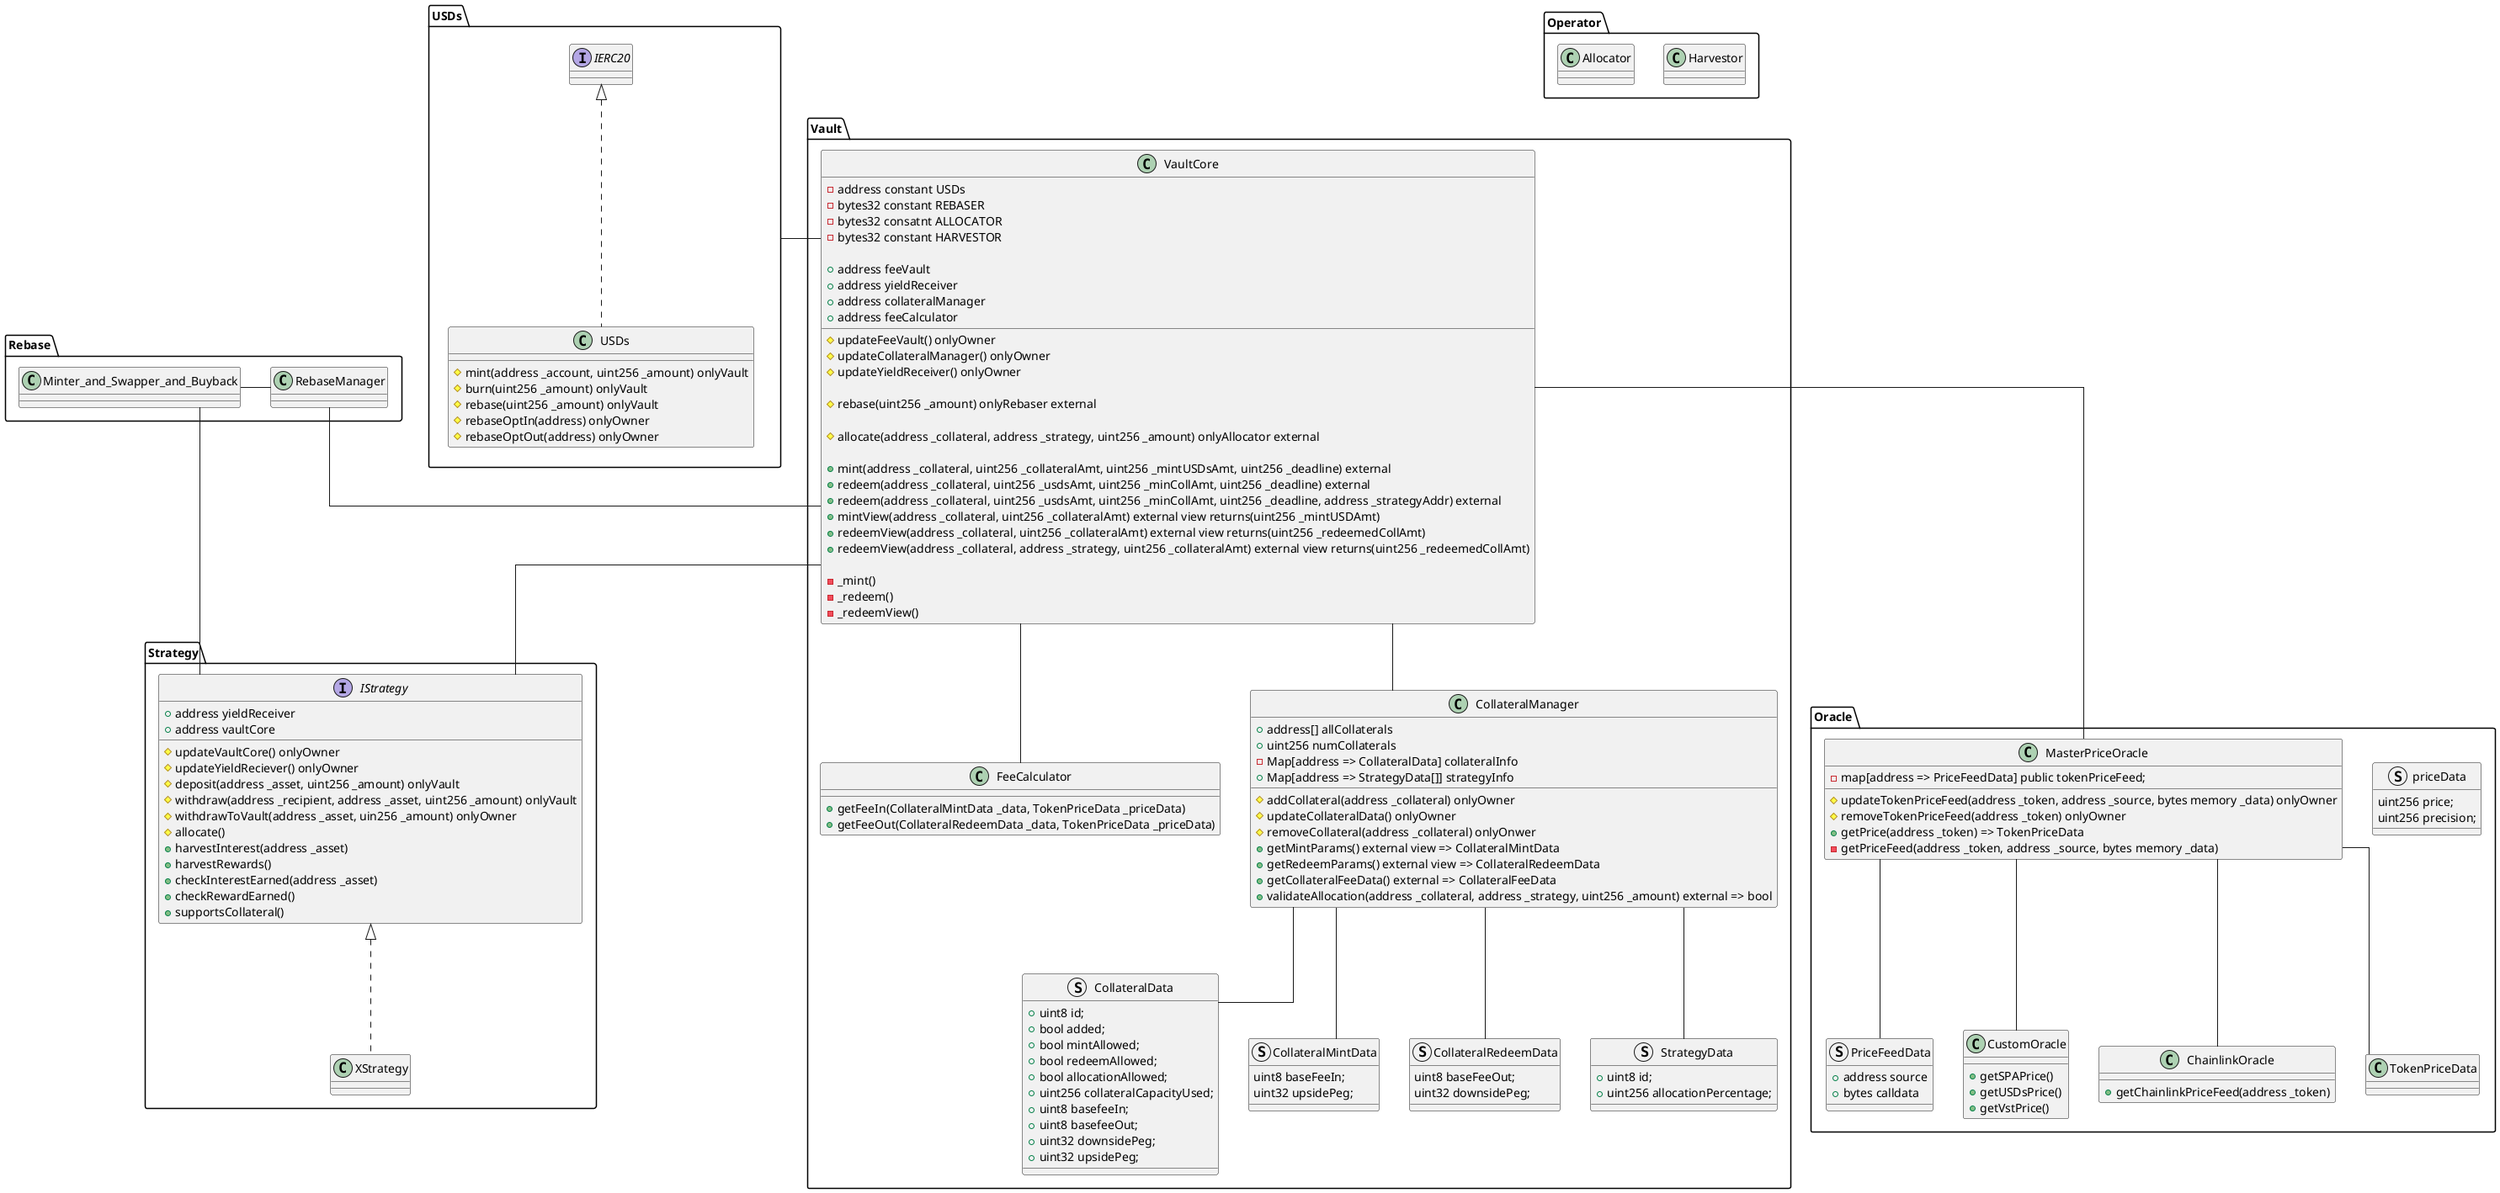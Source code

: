 @startuml
    skinparam Linetype ortho

    package USDs {
        class USDs implements IERC20 {
            # mint(address _account, uint256 _amount) onlyVault
            # burn(uint256 _amount) onlyVault
            ' Rebase function can internally call burnExclFromOutFlow and changeSupply
            ' Saving us multiple external calls
            # rebase(uint256 _amount) onlyVault
            # rebaseOptIn(address) onlyOwner
            # rebaseOptOut(address) onlyOwner
        }
    }

    package Vault {
        'Vault contract handles the corelogic for functioning of USDs.
        'It should only expose external and atomic calls for the user.
        'It should not have any accounting of its own.
        class VaultCore {
            - address constant USDs
            - bytes32 constant REBASER
            - bytes32 consatnt ALLOCATOR
            - bytes32 constant HARVESTOR

            + address feeVault
            + address yieldReceiver
            + address collateralManager
            + address feeCalculator

            # updateFeeVault() onlyOwner
            # updateCollateralManager() onlyOwner
            # updateYieldReceiver() onlyOwner

            ' The role of Rebase manager is to push USDs in the Vault contract for performing the rebase
            ' Initially we can carry on the same set of opperation to carry out rebase.
            # rebase(uint256 _amount) onlyRebaser external

            ' Validation for allocation to happen at the collateral manager contract.
            ' Should validates following aspects:
            ' 1. Collateral is mapped with the strategy
            ' 2. Allocation is not paused for the collateral.
            ' 3. Allocation is not exceeding the maxAllocation
            # allocate(address _collateral, address _strategy, uint256 _amount) onlyAllocator external

            + mint(address _collateral, uint256 _collateralAmt, uint256 _mintUSDsAmt, uint256 _deadline) external
            + redeem(address _collateral, uint256 _usdsAmt, uint256 _minCollAmt, uint256 _deadline) external
            + redeem(address _collateral, uint256 _usdsAmt, uint256 _minCollAmt, uint256 _deadline, address _strategyAddr) external
            + mintView(address _collateral, uint256 _collateralAmt) external view returns(uint256 _mintUSDAmt)
            + redeemView(address _collateral, uint256 _collateralAmt) external view returns(uint256 _redeemedCollAmt)
            + redeemView(address _collateral, address _strategy, uint256 _collateralAmt) external view returns(uint256 _redeemedCollAmt)

            - _mint()
            - _redeem()
            - _redeemView()
        }


        ' Handles the simple fee calculation logic
        ' Uses information from the collateral manager to
        ' We can skip this if the current logic is just to chare the base fee for the collateral.
        class FeeCalculator{
            + getFeeIn(CollateralMintData _data, TokenPriceData _priceData)
            + getFeeOut(CollateralRedeemData _data, TokenPriceData _priceData)
        }

        'All the necessary information for a collateral
        struct CollateralData {
            + uint8 id;
            + bool added;
            + bool mintAllowed;
            + bool redeemAllowed;
            + bool allocationAllowed;
            + uint256 collateralCapacityUsed;
            + uint8 basefeeIn;
            + uint8 basefeeOut;
            + uint32 downsidePeg;
            + uint32 upsidePeg;
        }

        ' All the necessary information for minting via a collateral
        struct CollateralMintData{
            uint8 baseFeeIn;
            uint32 upsidePeg;
        }

        ' All the necessary information for redeeming via a collateral
        struct CollateralRedeemData{
            uint8 baseFeeOut;
            uint32 downsidePeg;
        }

        ' All the necessary information required for allocation of a collateral to strategy.
        struct StrategyData{
            + uint8 id;
            + uint256 allocationPercentage;
        }

        class CollateralManager {
            + address[] allCollaterals
            + uint256 numCollaterals
            - Map[address => CollateralData] collateralInfo
            + Map[address => StrategyData[]] strategyInfo
            # addCollateral(address _collateral) onlyOwner
            # updateCollateralData() onlyOwner
            # removeCollateral(address _collateral) onlyOnwer
            + getMintParams() external view => CollateralMintData
            + getRedeemParams() external view => CollateralRedeemData
            + getCollateralFeeData() external => CollateralFeeData
            + validateAllocation(address _collateral, address _strategy, uint256 _amount) external => bool
        }

        VaultCore -- CollateralManager
        CollateralManager -- CollateralData
        CollateralManager -- CollateralMintData
        CollateralManager -- CollateralRedeemData
        CollateralManager -- StrategyData
        VaultCore -- FeeCalculator
    }

    package Oracle {
        ' Price feed configuration for a token.
        struct PriceFeedData {
            + address source
            + bytes calldata
        }

        ' Return data of getPrice()
        struct priceData{
            uint256 price;
            uint256 precision;
        }

        ' One single point of fetching price feeds for all of our contracts.
        class MasterPriceOracle {
            - map[address => PriceFeedData] public tokenPriceFeed;

            ' While updating the pricefeed ensure check the price feed in the function.
            # updateTokenPriceFeed(address _token, address _source, bytes memory _data) onlyOwner
            # removeTokenPriceFeed(address _token) onlyOwner
            + getPrice(address _token) => TokenPriceData
            - getPriceFeed(address _token, address _source, bytes memory _data) 
        }

        ' Can manage custom price feeds like UniV3 feed for SPA
        class CustomOracle {
            + getSPAPrice()
            + getUSDsPrice()
            + getVstPrice()
        }

        ' Can manage chainlink pricefeeds for all the tokens.
        class ChainlinkOracle {
            + getChainlinkPriceFeed(address _token)
        }

        MasterPriceOracle -- TokenPriceData
        MasterPriceOracle -- PriceFeedData
        MasterPriceOracle -- CustomOracle
        MasterPriceOracle -- ChainlinkOracle
    }

    package Strategy {
        interface IStrategy {
            + address yieldReceiver
            + address vaultCore
            # updateVaultCore() onlyOwner
            # updateYieldReciever() onlyOwner
            # deposit(address _asset, uint256 _amount) onlyVault
            # withdraw(address _recipient, address _asset, uint256 _amount) onlyVault
            # withdrawToVault(address _asset, uin256 _amount) onlyOwner
            # allocate()
            + harvestInterest(address _asset)
            + harvestRewards()
            + checkInterestEarned(address _asset)
            + checkRewardEarned()
            + supportsCollateral()
        }

        class XStrategy implements IStrategy {}
    }

    package Rebase {
        ' Earns all the yields from the strategies
        ' Performs the following roles:
        ' 1. Swap the earned yield to Stable coins | USDs
        ' 2. Transfer x% for rebase keep (100-x)% for buyback
        class Minter_and_Swapper_and_Buyback {}
        ' Initially Rebase manager can be skipped and the funds can directly go to
        ' Vault contract for doing rebase.
        class RebaseManager {}
    }

    Package Operator {
        ' Have a functionality to allow veSPA holders with 1M+ SPA
        ' Enabling the harvestor to earn a base percentage.
        class Harvestor {}

        class Allocator {}
    }


    USDs -down- VaultCore
    VaultCore -- MasterPriceOracle
    VaultCore -- IStrategy
    IStrategy -up- Minter_and_Swapper_and_Buyback
    Minter_and_Swapper_and_Buyback -right- RebaseManager
    RebaseManager -right- VaultCore